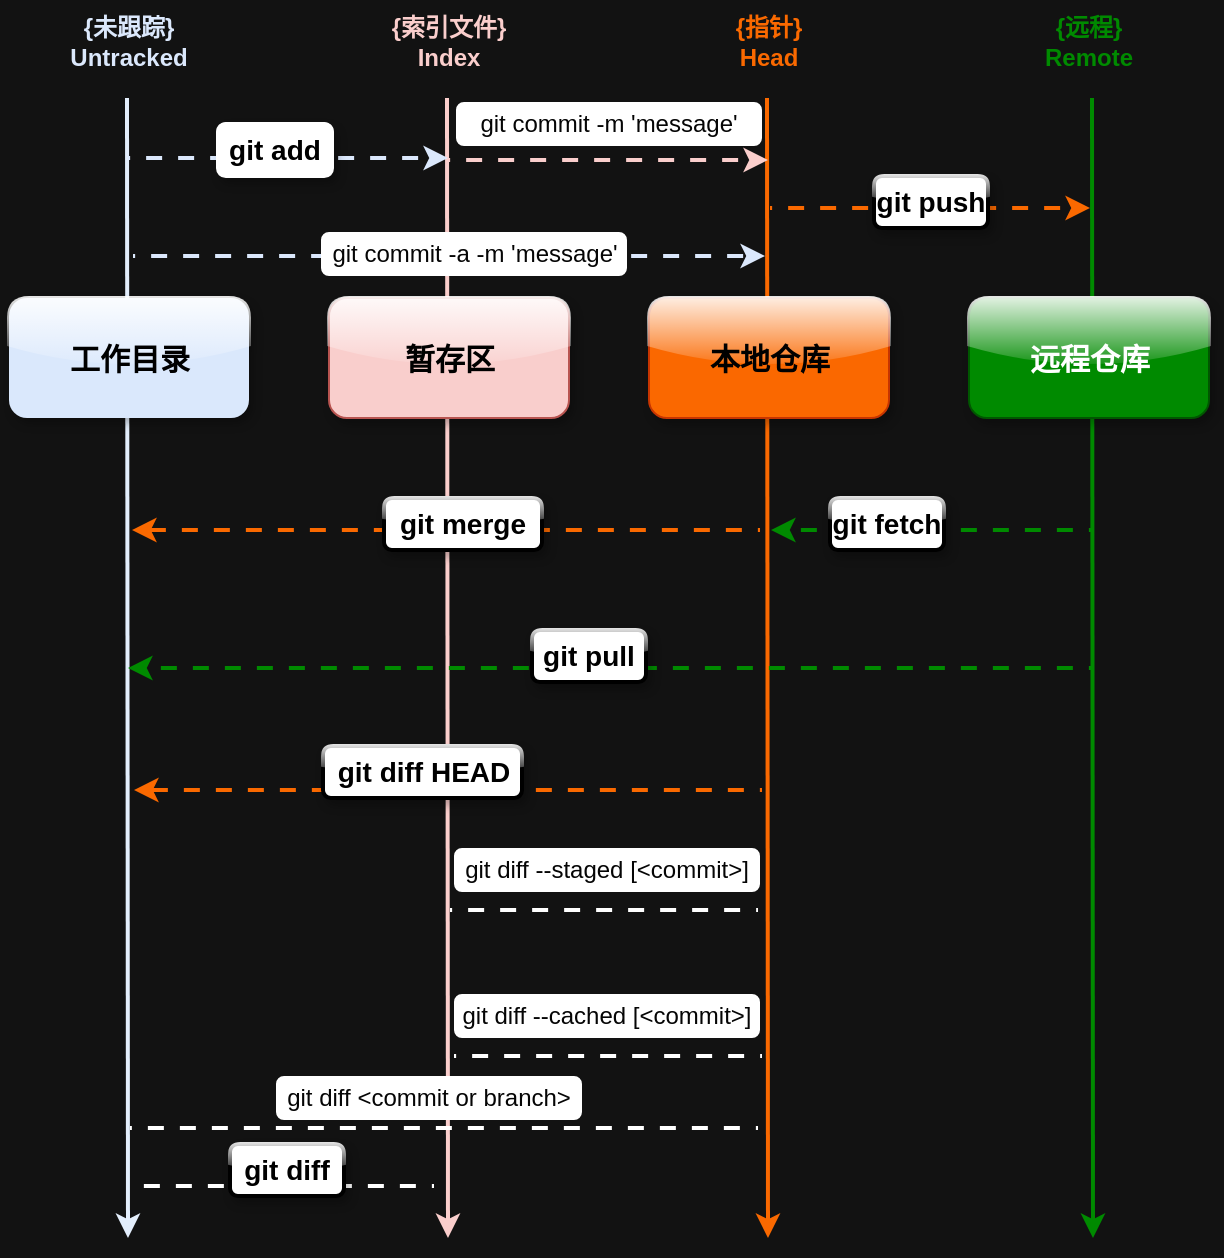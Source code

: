 <mxfile version="24.7.5">
  <diagram id="C5RBs43oDa-KdzZeNtuy" name="Page-1">
    <mxGraphModel dx="1306" dy="711" grid="0" gridSize="10" guides="1" tooltips="1" connect="1" arrows="1" fold="1" page="1" pageScale="1" pageWidth="827" pageHeight="1169" background="#121212" math="0" shadow="0">
      <root>
        <mxCell id="WIyWlLk6GJQsqaUBKTNV-0" />
        <mxCell id="WIyWlLk6GJQsqaUBKTNV-1" parent="WIyWlLk6GJQsqaUBKTNV-0" />
        <mxCell id="zzHwOgF6yuUpIcn9Hr76-48" value="" style="endArrow=classic;html=1;rounded=0;strokeWidth=2;flowAnimation=0;fillColor=#d80073;strokeColor=#008a00;" edge="1" parent="WIyWlLk6GJQsqaUBKTNV-1">
          <mxGeometry width="50" height="50" relative="1" as="geometry">
            <mxPoint x="621" y="69" as="sourcePoint" />
            <mxPoint x="621.5" y="639" as="targetPoint" />
          </mxGeometry>
        </mxCell>
        <mxCell id="zzHwOgF6yuUpIcn9Hr76-46" value="" style="endArrow=classic;html=1;rounded=0;strokeWidth=2;flowAnimation=0;fillColor=#d80073;strokeColor=#fa6900;" edge="1" parent="WIyWlLk6GJQsqaUBKTNV-1">
          <mxGeometry width="50" height="50" relative="1" as="geometry">
            <mxPoint x="458.5" y="69" as="sourcePoint" />
            <mxPoint x="459" y="639" as="targetPoint" />
          </mxGeometry>
        </mxCell>
        <mxCell id="zzHwOgF6yuUpIcn9Hr76-5" value="" style="endArrow=classic;html=1;rounded=0;strokeWidth=2;flowAnimation=0;fillColor=#d80073;strokeColor=#facecc;" edge="1" parent="WIyWlLk6GJQsqaUBKTNV-1">
          <mxGeometry width="50" height="50" relative="1" as="geometry">
            <mxPoint x="298.5" y="69" as="sourcePoint" />
            <mxPoint x="299" y="639" as="targetPoint" />
          </mxGeometry>
        </mxCell>
        <mxCell id="zzHwOgF6yuUpIcn9Hr76-3" value="" style="endArrow=classic;html=1;rounded=0;strokeWidth=2;flowAnimation=0;strokeColor=#e3eefc;" edge="1" parent="WIyWlLk6GJQsqaUBKTNV-1">
          <mxGeometry width="50" height="50" relative="1" as="geometry">
            <mxPoint x="138.5" y="69" as="sourcePoint" />
            <mxPoint x="139" y="639" as="targetPoint" />
          </mxGeometry>
        </mxCell>
        <mxCell id="zzHwOgF6yuUpIcn9Hr76-1" value="暂存区" style="rounded=1;whiteSpace=wrap;html=1;fillColor=#f9cecc;strokeColor=#b85450;glass=1;shadow=1;fontSize=15;fontStyle=1" vertex="1" parent="WIyWlLk6GJQsqaUBKTNV-1">
          <mxGeometry x="239.5" y="169" width="120" height="60" as="geometry" />
        </mxCell>
        <mxCell id="zzHwOgF6yuUpIcn9Hr76-0" value="工作目录" style="rounded=1;whiteSpace=wrap;html=1;fillColor=#dae8fc;strokeColor=none;glass=1;shadow=1;gradientColor=none;fontSize=15;fontStyle=1" vertex="1" parent="WIyWlLk6GJQsqaUBKTNV-1">
          <mxGeometry x="79.5" y="169" width="120" height="60" as="geometry" />
        </mxCell>
        <mxCell id="zzHwOgF6yuUpIcn9Hr76-6" value="" style="endArrow=classic;html=1;rounded=0;strokeWidth=2;flowAnimation=1;fillColor=#60a917;strokeColor=#dbe8fc;fontColor=#dbe8fc;" edge="1" parent="WIyWlLk6GJQsqaUBKTNV-1">
          <mxGeometry width="50" height="50" relative="1" as="geometry">
            <mxPoint x="139" y="99" as="sourcePoint" />
            <mxPoint x="299" y="99" as="targetPoint" />
          </mxGeometry>
        </mxCell>
        <mxCell id="zzHwOgF6yuUpIcn9Hr76-43" value="git add" style="rounded=1;whiteSpace=wrap;html=1;strokeWidth=2;fillWeight=4;hachureGap=8;hachureAngle=45;glass=1;shadow=1;fontSize=14;fontStyle=1;perimeterSpacing=7;fillStyle=solid;strokeColor=#ffffff;gradientColor=none;" vertex="1" parent="WIyWlLk6GJQsqaUBKTNV-1">
          <mxGeometry x="184" y="82" width="57" height="26" as="geometry" />
        </mxCell>
        <mxCell id="zzHwOgF6yuUpIcn9Hr76-45" value="本地仓库" style="rounded=1;whiteSpace=wrap;html=1;fillColor=#fa6800;strokeColor=#C73500;glass=1;shadow=1;fontSize=15;fontStyle=1;fontColor=#000000;" vertex="1" parent="WIyWlLk6GJQsqaUBKTNV-1">
          <mxGeometry x="399.5" y="169" width="120" height="60" as="geometry" />
        </mxCell>
        <mxCell id="zzHwOgF6yuUpIcn9Hr76-47" value="远程仓库" style="rounded=1;whiteSpace=wrap;html=1;fillColor=#008a00;strokeColor=#005700;glass=1;shadow=1;fontSize=15;fontStyle=1;fontColor=#ffffff;" vertex="1" parent="WIyWlLk6GJQsqaUBKTNV-1">
          <mxGeometry x="559.5" y="169" width="120" height="60" as="geometry" />
        </mxCell>
        <mxCell id="zzHwOgF6yuUpIcn9Hr76-49" value="&lt;b&gt;&lt;font color=&quot;#dbe8fc&quot;&gt;{未跟踪}&lt;/font&gt;&lt;/b&gt;&lt;div&gt;&lt;b&gt;&lt;font color=&quot;#dbe8fc&quot;&gt;Untracked&lt;/font&gt;&lt;/b&gt;&lt;/div&gt;" style="text;html=1;align=center;verticalAlign=middle;resizable=0;points=[];autosize=1;strokeColor=none;fillColor=none;" vertex="1" parent="WIyWlLk6GJQsqaUBKTNV-1">
          <mxGeometry x="100.5" y="20" width="77" height="41" as="geometry" />
        </mxCell>
        <mxCell id="zzHwOgF6yuUpIcn9Hr76-50" value="&lt;b&gt;&lt;font color=&quot;#facecc&quot;&gt;{索引文件}&lt;/font&gt;&lt;/b&gt;&lt;div&gt;&lt;b&gt;&lt;font color=&quot;#facecc&quot;&gt;Index&lt;/font&gt;&lt;/b&gt;&lt;/div&gt;" style="text;html=1;align=center;verticalAlign=middle;resizable=0;points=[];autosize=1;strokeColor=none;fillColor=none;" vertex="1" parent="WIyWlLk6GJQsqaUBKTNV-1">
          <mxGeometry x="261.5" y="20" width="75" height="41" as="geometry" />
        </mxCell>
        <mxCell id="zzHwOgF6yuUpIcn9Hr76-52" value="&lt;b&gt;&lt;font color=&quot;#fa6900&quot;&gt;{指针}&lt;/font&gt;&lt;/b&gt;&lt;div&gt;&lt;b style=&quot;&quot;&gt;&lt;font color=&quot;#fa6900&quot;&gt;Head&lt;/font&gt;&lt;/b&gt;&lt;/div&gt;" style="text;html=1;align=center;verticalAlign=middle;resizable=0;points=[];autosize=1;strokeColor=none;fillColor=none;" vertex="1" parent="WIyWlLk6GJQsqaUBKTNV-1">
          <mxGeometry x="433.5" y="20" width="51" height="41" as="geometry" />
        </mxCell>
        <mxCell id="zzHwOgF6yuUpIcn9Hr76-53" value="&lt;b&gt;&lt;font color=&quot;#008a00&quot;&gt;{远程}&lt;/font&gt;&lt;/b&gt;&lt;div&gt;&lt;b&gt;&lt;font color=&quot;#008a00&quot;&gt;Remote&lt;/font&gt;&lt;/b&gt;&lt;/div&gt;" style="text;html=1;align=center;verticalAlign=middle;resizable=0;points=[];autosize=1;strokeColor=none;fillColor=none;" vertex="1" parent="WIyWlLk6GJQsqaUBKTNV-1">
          <mxGeometry x="588" y="20" width="62" height="41" as="geometry" />
        </mxCell>
        <mxCell id="zzHwOgF6yuUpIcn9Hr76-54" value="" style="endArrow=classic;html=1;rounded=0;strokeWidth=2;flowAnimation=1;fillColor=#60a917;strokeColor=#facecc;fontColor=#dbe8fc;" edge="1" parent="WIyWlLk6GJQsqaUBKTNV-1">
          <mxGeometry width="50" height="50" relative="1" as="geometry">
            <mxPoint x="299" y="100" as="sourcePoint" />
            <mxPoint x="459" y="100" as="targetPoint" />
          </mxGeometry>
        </mxCell>
        <UserObject label="&lt;font color=&quot;#050505&quot;&gt;git commit -m &#39;message&#39;&lt;/font&gt;" placeholders="1" name="Variable" id="zzHwOgF6yuUpIcn9Hr76-55">
          <mxCell style="text;html=1;strokeColor=#ffffff;fillColor=default;align=center;verticalAlign=middle;whiteSpace=wrap;overflow=hidden;strokeWidth=2;rounded=1;glass=0;fontColor=#fafafa;" vertex="1" parent="WIyWlLk6GJQsqaUBKTNV-1">
            <mxGeometry x="304" y="72" width="151" height="20" as="geometry" />
          </mxCell>
        </UserObject>
        <mxCell id="zzHwOgF6yuUpIcn9Hr76-57" value="" style="endArrow=classic;html=1;rounded=0;strokeWidth=2;flowAnimation=1;fillColor=#60a917;strokeColor=#fa6900;fontColor=#dbe8fc;" edge="1" parent="WIyWlLk6GJQsqaUBKTNV-1">
          <mxGeometry width="50" height="50" relative="1" as="geometry">
            <mxPoint x="460" y="124" as="sourcePoint" />
            <mxPoint x="620" y="124" as="targetPoint" />
          </mxGeometry>
        </mxCell>
        <mxCell id="zzHwOgF6yuUpIcn9Hr76-59" value="" style="endArrow=classic;html=1;rounded=0;strokeWidth=2;flowAnimation=1;fillColor=#60a917;strokeColor=#dbe8fc;fontColor=#dbe8fc;" edge="1" parent="WIyWlLk6GJQsqaUBKTNV-1">
          <mxGeometry width="50" height="50" relative="1" as="geometry">
            <mxPoint x="141.5" y="148" as="sourcePoint" />
            <mxPoint x="457.5" y="148" as="targetPoint" />
          </mxGeometry>
        </mxCell>
        <mxCell id="zzHwOgF6yuUpIcn9Hr76-56" value="git push" style="rounded=1;whiteSpace=wrap;html=1;strokeWidth=2;fillWeight=4;hachureGap=8;hachureAngle=45;glass=1;shadow=1;fontSize=14;fontStyle=1;perimeterSpacing=7;fillStyle=solid;" vertex="1" parent="WIyWlLk6GJQsqaUBKTNV-1">
          <mxGeometry x="512" y="108" width="57" height="26" as="geometry" />
        </mxCell>
        <UserObject label="&lt;font color=&quot;#050505&quot;&gt;git commit -a -m &#39;message&#39;&lt;/font&gt;" placeholders="1" name="Variable" id="zzHwOgF6yuUpIcn9Hr76-60">
          <mxCell style="text;html=1;strokeColor=#ffffff;fillColor=default;align=center;verticalAlign=middle;whiteSpace=wrap;overflow=hidden;strokeWidth=2;rounded=1;glass=0;fontColor=#fafafa;" vertex="1" parent="WIyWlLk6GJQsqaUBKTNV-1">
            <mxGeometry x="236.5" y="137" width="151" height="20" as="geometry" />
          </mxCell>
        </UserObject>
        <mxCell id="zzHwOgF6yuUpIcn9Hr76-62" value="" style="endArrow=classic;html=1;rounded=0;strokeWidth=2;flowAnimation=1;fillColor=#60a917;strokeColor=#008a00;fontColor=#dbe8fc;" edge="1" parent="WIyWlLk6GJQsqaUBKTNV-1">
          <mxGeometry width="50" height="50" relative="1" as="geometry">
            <mxPoint x="620.5" y="285" as="sourcePoint" />
            <mxPoint x="460.5" y="285" as="targetPoint" />
          </mxGeometry>
        </mxCell>
        <mxCell id="zzHwOgF6yuUpIcn9Hr76-65" value="git fetch" style="rounded=1;whiteSpace=wrap;html=1;strokeWidth=2;fillWeight=4;hachureGap=8;hachureAngle=45;glass=1;shadow=1;fontSize=14;fontStyle=1;perimeterSpacing=7;fillStyle=solid;" vertex="1" parent="WIyWlLk6GJQsqaUBKTNV-1">
          <mxGeometry x="490" y="269" width="57" height="26" as="geometry" />
        </mxCell>
        <mxCell id="zzHwOgF6yuUpIcn9Hr76-66" value="" style="endArrow=classic;html=1;rounded=0;strokeWidth=2;flowAnimation=1;fillColor=#60a917;strokeColor=#fa6900;fontColor=#dbe8fc;" edge="1" parent="WIyWlLk6GJQsqaUBKTNV-1">
          <mxGeometry width="50" height="50" relative="1" as="geometry">
            <mxPoint x="455" y="285" as="sourcePoint" />
            <mxPoint x="141" y="285" as="targetPoint" />
          </mxGeometry>
        </mxCell>
        <mxCell id="zzHwOgF6yuUpIcn9Hr76-67" value="git merge" style="rounded=1;whiteSpace=wrap;html=1;strokeWidth=2;fillWeight=4;hachureGap=8;hachureAngle=45;glass=1;shadow=1;fontSize=14;fontStyle=1;perimeterSpacing=7;fillStyle=solid;" vertex="1" parent="WIyWlLk6GJQsqaUBKTNV-1">
          <mxGeometry x="267" y="269" width="79" height="26" as="geometry" />
        </mxCell>
        <mxCell id="zzHwOgF6yuUpIcn9Hr76-68" value="" style="endArrow=classic;html=1;rounded=0;strokeWidth=2;flowAnimation=1;fillColor=#60a917;strokeColor=#008a00;fontColor=#dbe8fc;" edge="1" parent="WIyWlLk6GJQsqaUBKTNV-1">
          <mxGeometry width="50" height="50" relative="1" as="geometry">
            <mxPoint x="620.5" y="354" as="sourcePoint" />
            <mxPoint x="139" y="354" as="targetPoint" />
          </mxGeometry>
        </mxCell>
        <mxCell id="zzHwOgF6yuUpIcn9Hr76-69" value="git pull" style="rounded=1;whiteSpace=wrap;html=1;strokeWidth=2;fillWeight=4;hachureGap=8;hachureAngle=45;glass=1;shadow=1;fontSize=14;fontStyle=1;perimeterSpacing=7;fillStyle=solid;" vertex="1" parent="WIyWlLk6GJQsqaUBKTNV-1">
          <mxGeometry x="341" y="335" width="57" height="26" as="geometry" />
        </mxCell>
        <mxCell id="zzHwOgF6yuUpIcn9Hr76-70" value="" style="endArrow=classic;html=1;rounded=0;strokeWidth=2;flowAnimation=1;fillColor=#60a917;strokeColor=#fa6900;fontColor=#dbe8fc;" edge="1" parent="WIyWlLk6GJQsqaUBKTNV-1">
          <mxGeometry width="50" height="50" relative="1" as="geometry">
            <mxPoint x="456" y="415" as="sourcePoint" />
            <mxPoint x="142" y="415" as="targetPoint" />
          </mxGeometry>
        </mxCell>
        <mxCell id="zzHwOgF6yuUpIcn9Hr76-71" value="git diff HEAD" style="rounded=1;whiteSpace=wrap;html=1;strokeWidth=2;fillWeight=4;hachureGap=8;hachureAngle=45;glass=1;shadow=1;fontSize=14;fontStyle=1;perimeterSpacing=7;fillStyle=solid;" vertex="1" parent="WIyWlLk6GJQsqaUBKTNV-1">
          <mxGeometry x="236.5" y="393" width="99.5" height="26" as="geometry" />
        </mxCell>
        <mxCell id="zzHwOgF6yuUpIcn9Hr76-72" value="" style="endArrow=none;html=1;rounded=0;fontFamily=Helvetica;fontSize=12;fontColor=default;strokeWidth=2;flowAnimation=1;strokeColor=#ffffff;" edge="1" parent="WIyWlLk6GJQsqaUBKTNV-1">
          <mxGeometry width="50" height="50" relative="1" as="geometry">
            <mxPoint x="300" y="475" as="sourcePoint" />
            <mxPoint x="454" y="475" as="targetPoint" />
          </mxGeometry>
        </mxCell>
        <UserObject label="&lt;font color=&quot;#050505&quot;&gt;git diff --staged [&amp;lt;commit&amp;gt;]&lt;/font&gt;" placeholders="1" name="Variable" id="zzHwOgF6yuUpIcn9Hr76-73">
          <mxCell style="text;html=1;strokeColor=#ffffff;fillColor=default;align=center;verticalAlign=middle;whiteSpace=wrap;overflow=hidden;strokeWidth=2;rounded=1;glass=0;fontColor=#fafafa;" vertex="1" parent="WIyWlLk6GJQsqaUBKTNV-1">
            <mxGeometry x="303" y="445" width="151" height="20" as="geometry" />
          </mxCell>
        </UserObject>
        <mxCell id="zzHwOgF6yuUpIcn9Hr76-74" value="" style="endArrow=none;html=1;rounded=0;fontFamily=Helvetica;fontSize=12;fontColor=default;strokeWidth=2;flowAnimation=1;strokeColor=#ffffff;" edge="1" parent="WIyWlLk6GJQsqaUBKTNV-1">
          <mxGeometry width="50" height="50" relative="1" as="geometry">
            <mxPoint x="302" y="548" as="sourcePoint" />
            <mxPoint x="456" y="548" as="targetPoint" />
          </mxGeometry>
        </mxCell>
        <UserObject label="&lt;font color=&quot;#050505&quot;&gt;git diff --cached [&amp;lt;commit&amp;gt;]&lt;/font&gt;" placeholders="1" name="Variable" id="zzHwOgF6yuUpIcn9Hr76-75">
          <mxCell style="text;html=1;strokeColor=#ffffff;fillColor=default;align=center;verticalAlign=middle;whiteSpace=wrap;overflow=hidden;strokeWidth=2;rounded=1;glass=0;fontColor=#fafafa;" vertex="1" parent="WIyWlLk6GJQsqaUBKTNV-1">
            <mxGeometry x="303" y="518" width="151" height="20" as="geometry" />
          </mxCell>
        </UserObject>
        <mxCell id="zzHwOgF6yuUpIcn9Hr76-76" value="" style="endArrow=none;html=1;rounded=0;strokeWidth=2;flowAnimation=1;fillColor=#60a917;strokeColor=#FFFFFF;fontColor=#dbe8fc;endFill=0;" edge="1" parent="WIyWlLk6GJQsqaUBKTNV-1">
          <mxGeometry width="50" height="50" relative="1" as="geometry">
            <mxPoint x="454" y="584" as="sourcePoint" />
            <mxPoint x="140" y="584" as="targetPoint" />
          </mxGeometry>
        </mxCell>
        <UserObject label="&lt;font color=&quot;#050505&quot;&gt;git diff &amp;lt;commit or branch&amp;gt;&lt;/font&gt;" placeholders="1" name="Variable" id="zzHwOgF6yuUpIcn9Hr76-79">
          <mxCell style="text;html=1;strokeColor=#ffffff;fillColor=default;align=center;verticalAlign=middle;whiteSpace=wrap;overflow=hidden;strokeWidth=2;rounded=1;glass=0;fontColor=#fafafa;" vertex="1" parent="WIyWlLk6GJQsqaUBKTNV-1">
            <mxGeometry x="214" y="559" width="151" height="20" as="geometry" />
          </mxCell>
        </UserObject>
        <mxCell id="zzHwOgF6yuUpIcn9Hr76-80" value="" style="endArrow=none;html=1;rounded=0;strokeWidth=2;flowAnimation=1;fillColor=#60a917;strokeColor=#FFFFFF;fontColor=#dbe8fc;endFill=0;" edge="1" parent="WIyWlLk6GJQsqaUBKTNV-1">
          <mxGeometry width="50" height="50" relative="1" as="geometry">
            <mxPoint x="292" y="613" as="sourcePoint" />
            <mxPoint x="141" y="613" as="targetPoint" />
          </mxGeometry>
        </mxCell>
        <mxCell id="zzHwOgF6yuUpIcn9Hr76-81" value="git diff" style="rounded=1;whiteSpace=wrap;html=1;strokeWidth=2;fillWeight=4;hachureGap=8;hachureAngle=45;glass=1;shadow=1;fontSize=14;fontStyle=1;perimeterSpacing=7;fillStyle=solid;" vertex="1" parent="WIyWlLk6GJQsqaUBKTNV-1">
          <mxGeometry x="190" y="592" width="57" height="26" as="geometry" />
        </mxCell>
      </root>
    </mxGraphModel>
  </diagram>
</mxfile>
